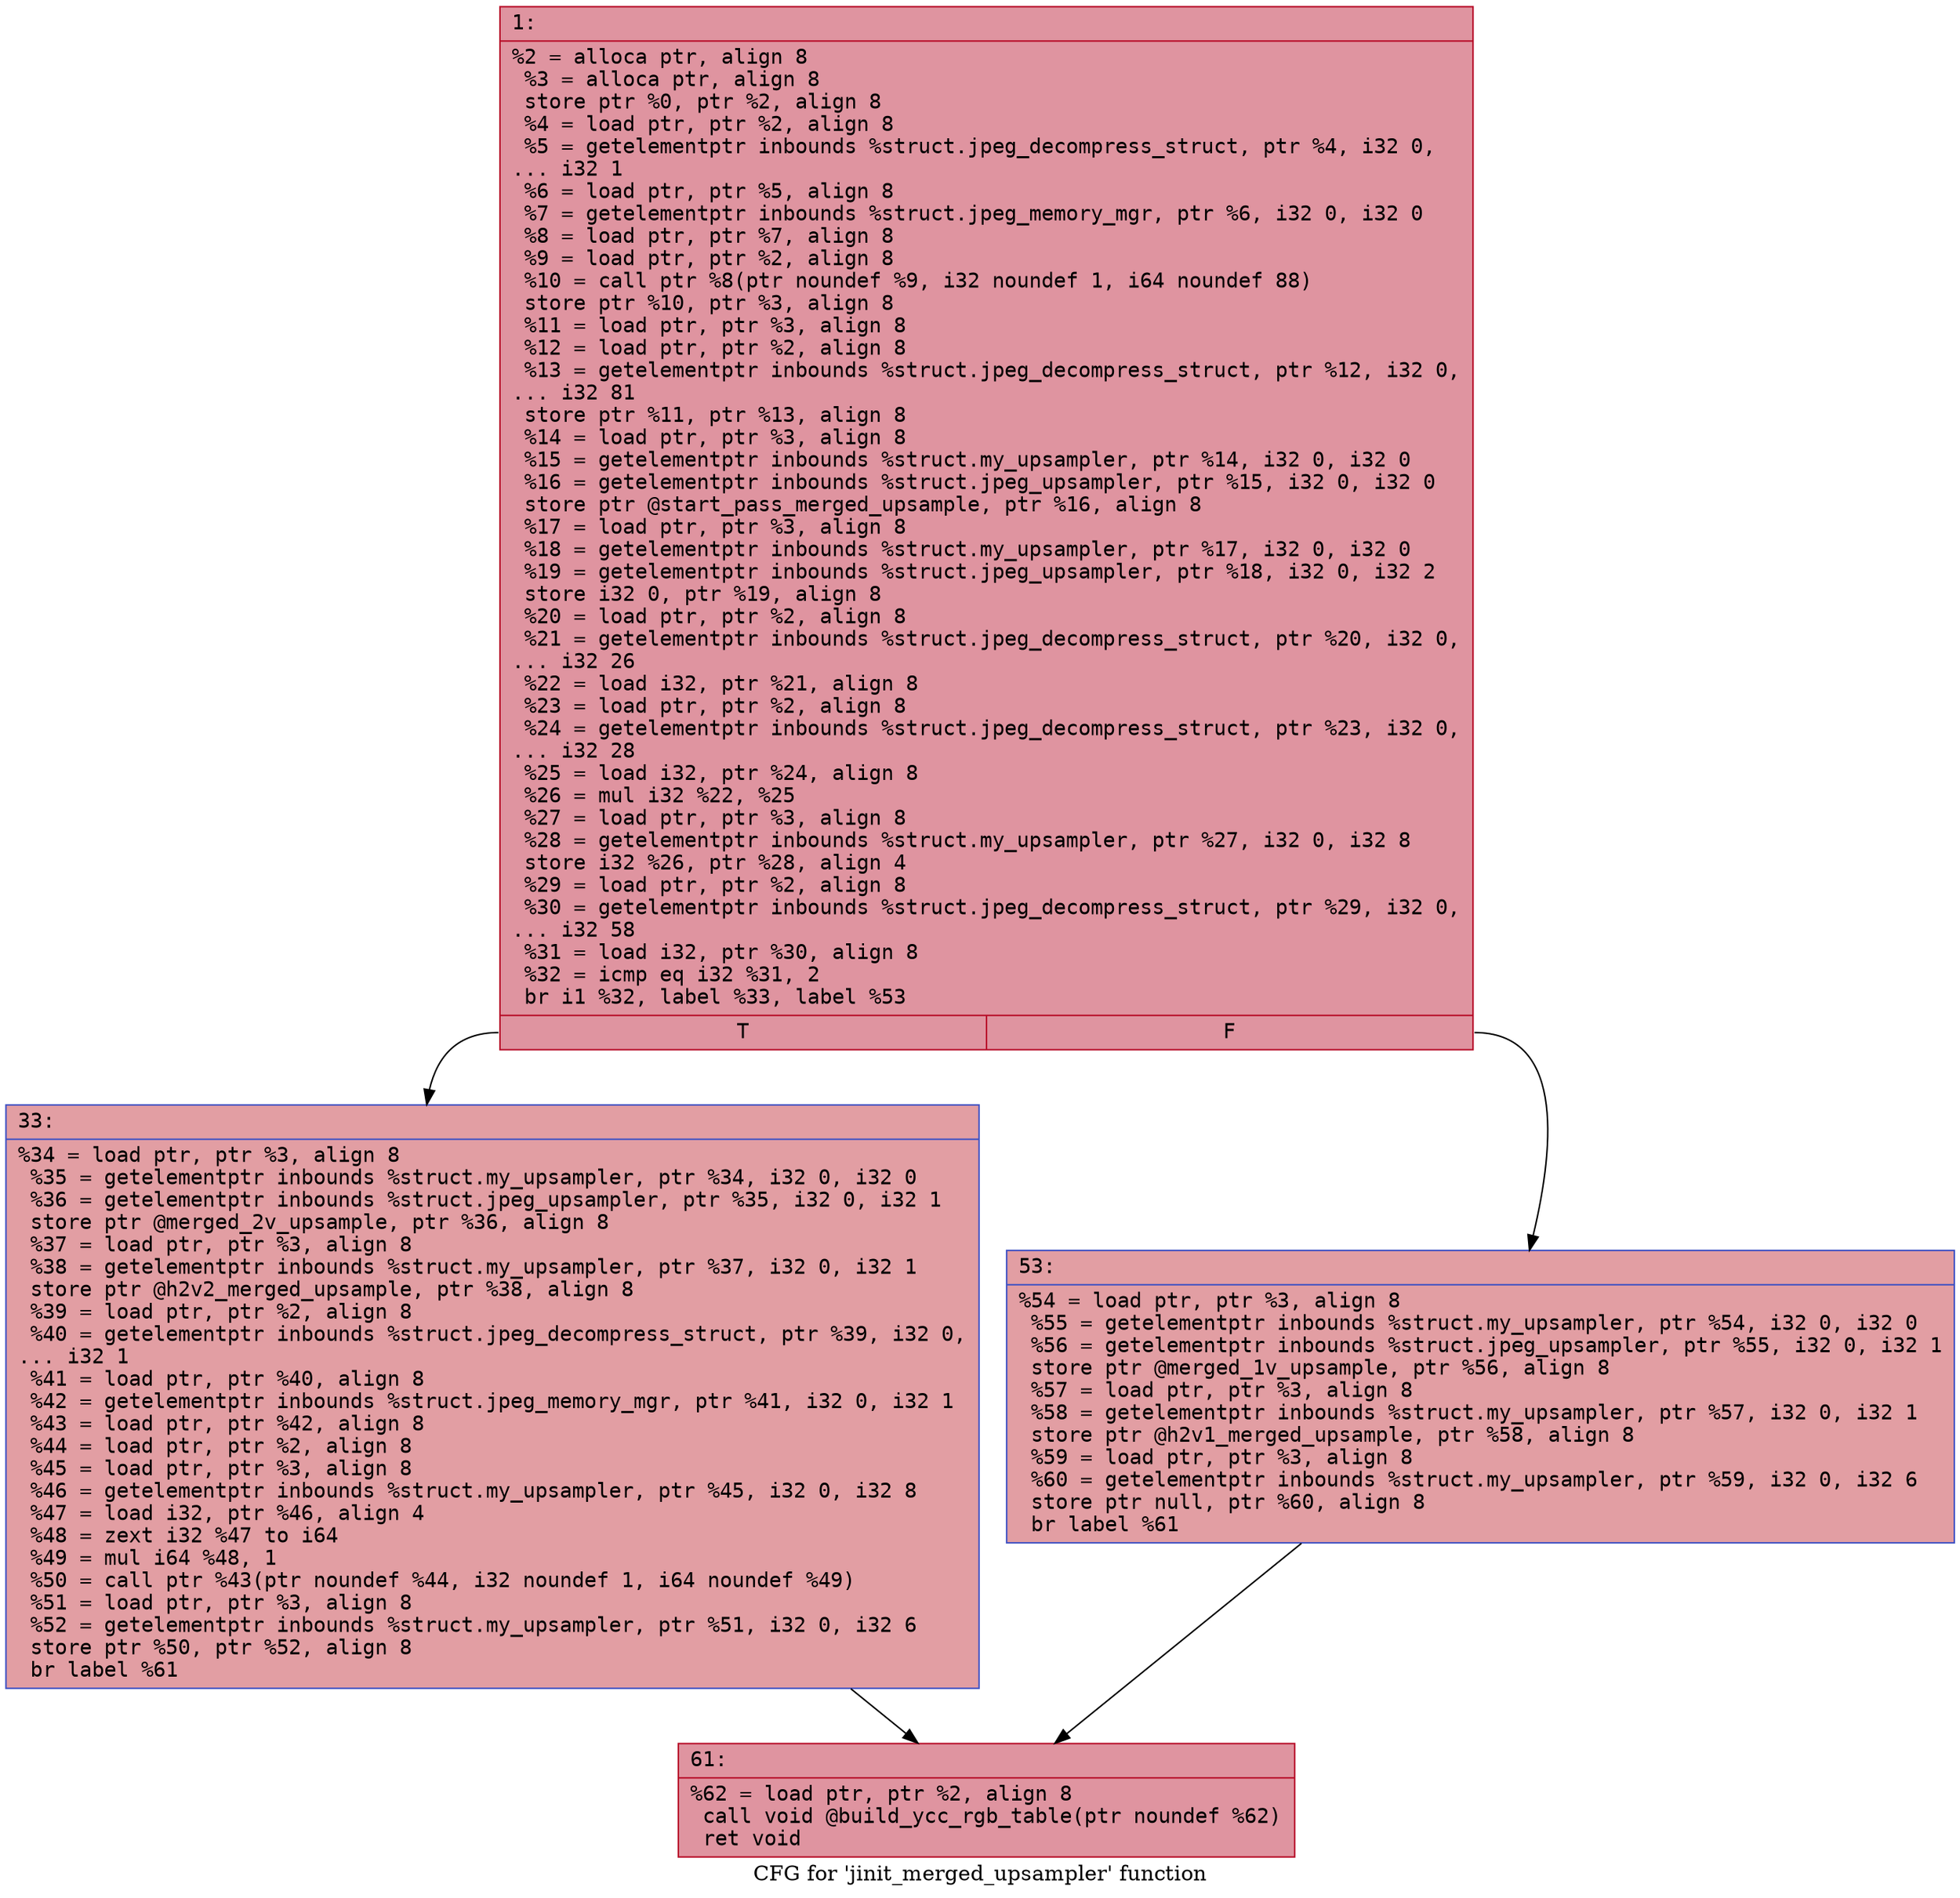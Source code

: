 digraph "CFG for 'jinit_merged_upsampler' function" {
	label="CFG for 'jinit_merged_upsampler' function";

	Node0x60000017de50 [shape=record,color="#b70d28ff", style=filled, fillcolor="#b70d2870" fontname="Courier",label="{1:\l|  %2 = alloca ptr, align 8\l  %3 = alloca ptr, align 8\l  store ptr %0, ptr %2, align 8\l  %4 = load ptr, ptr %2, align 8\l  %5 = getelementptr inbounds %struct.jpeg_decompress_struct, ptr %4, i32 0,\l... i32 1\l  %6 = load ptr, ptr %5, align 8\l  %7 = getelementptr inbounds %struct.jpeg_memory_mgr, ptr %6, i32 0, i32 0\l  %8 = load ptr, ptr %7, align 8\l  %9 = load ptr, ptr %2, align 8\l  %10 = call ptr %8(ptr noundef %9, i32 noundef 1, i64 noundef 88)\l  store ptr %10, ptr %3, align 8\l  %11 = load ptr, ptr %3, align 8\l  %12 = load ptr, ptr %2, align 8\l  %13 = getelementptr inbounds %struct.jpeg_decompress_struct, ptr %12, i32 0,\l... i32 81\l  store ptr %11, ptr %13, align 8\l  %14 = load ptr, ptr %3, align 8\l  %15 = getelementptr inbounds %struct.my_upsampler, ptr %14, i32 0, i32 0\l  %16 = getelementptr inbounds %struct.jpeg_upsampler, ptr %15, i32 0, i32 0\l  store ptr @start_pass_merged_upsample, ptr %16, align 8\l  %17 = load ptr, ptr %3, align 8\l  %18 = getelementptr inbounds %struct.my_upsampler, ptr %17, i32 0, i32 0\l  %19 = getelementptr inbounds %struct.jpeg_upsampler, ptr %18, i32 0, i32 2\l  store i32 0, ptr %19, align 8\l  %20 = load ptr, ptr %2, align 8\l  %21 = getelementptr inbounds %struct.jpeg_decompress_struct, ptr %20, i32 0,\l... i32 26\l  %22 = load i32, ptr %21, align 8\l  %23 = load ptr, ptr %2, align 8\l  %24 = getelementptr inbounds %struct.jpeg_decompress_struct, ptr %23, i32 0,\l... i32 28\l  %25 = load i32, ptr %24, align 8\l  %26 = mul i32 %22, %25\l  %27 = load ptr, ptr %3, align 8\l  %28 = getelementptr inbounds %struct.my_upsampler, ptr %27, i32 0, i32 8\l  store i32 %26, ptr %28, align 4\l  %29 = load ptr, ptr %2, align 8\l  %30 = getelementptr inbounds %struct.jpeg_decompress_struct, ptr %29, i32 0,\l... i32 58\l  %31 = load i32, ptr %30, align 8\l  %32 = icmp eq i32 %31, 2\l  br i1 %32, label %33, label %53\l|{<s0>T|<s1>F}}"];
	Node0x60000017de50:s0 -> Node0x60000017def0[tooltip="1 -> 33\nProbability 50.00%" ];
	Node0x60000017de50:s1 -> Node0x60000017df40[tooltip="1 -> 53\nProbability 50.00%" ];
	Node0x60000017def0 [shape=record,color="#3d50c3ff", style=filled, fillcolor="#be242e70" fontname="Courier",label="{33:\l|  %34 = load ptr, ptr %3, align 8\l  %35 = getelementptr inbounds %struct.my_upsampler, ptr %34, i32 0, i32 0\l  %36 = getelementptr inbounds %struct.jpeg_upsampler, ptr %35, i32 0, i32 1\l  store ptr @merged_2v_upsample, ptr %36, align 8\l  %37 = load ptr, ptr %3, align 8\l  %38 = getelementptr inbounds %struct.my_upsampler, ptr %37, i32 0, i32 1\l  store ptr @h2v2_merged_upsample, ptr %38, align 8\l  %39 = load ptr, ptr %2, align 8\l  %40 = getelementptr inbounds %struct.jpeg_decompress_struct, ptr %39, i32 0,\l... i32 1\l  %41 = load ptr, ptr %40, align 8\l  %42 = getelementptr inbounds %struct.jpeg_memory_mgr, ptr %41, i32 0, i32 1\l  %43 = load ptr, ptr %42, align 8\l  %44 = load ptr, ptr %2, align 8\l  %45 = load ptr, ptr %3, align 8\l  %46 = getelementptr inbounds %struct.my_upsampler, ptr %45, i32 0, i32 8\l  %47 = load i32, ptr %46, align 4\l  %48 = zext i32 %47 to i64\l  %49 = mul i64 %48, 1\l  %50 = call ptr %43(ptr noundef %44, i32 noundef 1, i64 noundef %49)\l  %51 = load ptr, ptr %3, align 8\l  %52 = getelementptr inbounds %struct.my_upsampler, ptr %51, i32 0, i32 6\l  store ptr %50, ptr %52, align 8\l  br label %61\l}"];
	Node0x60000017def0 -> Node0x60000017df90[tooltip="33 -> 61\nProbability 100.00%" ];
	Node0x60000017df40 [shape=record,color="#3d50c3ff", style=filled, fillcolor="#be242e70" fontname="Courier",label="{53:\l|  %54 = load ptr, ptr %3, align 8\l  %55 = getelementptr inbounds %struct.my_upsampler, ptr %54, i32 0, i32 0\l  %56 = getelementptr inbounds %struct.jpeg_upsampler, ptr %55, i32 0, i32 1\l  store ptr @merged_1v_upsample, ptr %56, align 8\l  %57 = load ptr, ptr %3, align 8\l  %58 = getelementptr inbounds %struct.my_upsampler, ptr %57, i32 0, i32 1\l  store ptr @h2v1_merged_upsample, ptr %58, align 8\l  %59 = load ptr, ptr %3, align 8\l  %60 = getelementptr inbounds %struct.my_upsampler, ptr %59, i32 0, i32 6\l  store ptr null, ptr %60, align 8\l  br label %61\l}"];
	Node0x60000017df40 -> Node0x60000017df90[tooltip="53 -> 61\nProbability 100.00%" ];
	Node0x60000017df90 [shape=record,color="#b70d28ff", style=filled, fillcolor="#b70d2870" fontname="Courier",label="{61:\l|  %62 = load ptr, ptr %2, align 8\l  call void @build_ycc_rgb_table(ptr noundef %62)\l  ret void\l}"];
}
